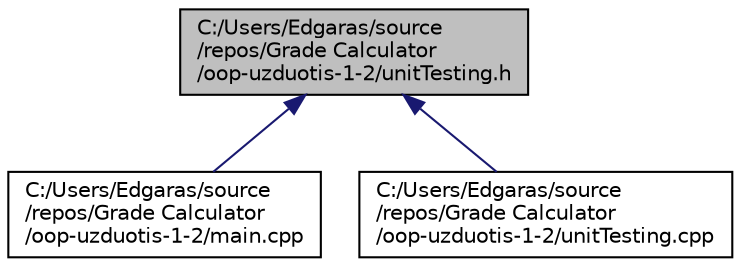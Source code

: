 digraph "C:/Users/Edgaras/source/repos/Grade Calculator/oop-uzduotis-1-2/unitTesting.h"
{
 // LATEX_PDF_SIZE
  edge [fontname="Helvetica",fontsize="10",labelfontname="Helvetica",labelfontsize="10"];
  node [fontname="Helvetica",fontsize="10",shape=record];
  Node1 [label="C:/Users/Edgaras/source\l/repos/Grade Calculator\l/oop-uzduotis-1-2/unitTesting.h",height=0.2,width=0.4,color="black", fillcolor="grey75", style="filled", fontcolor="black",tooltip=" "];
  Node1 -> Node2 [dir="back",color="midnightblue",fontsize="10",style="solid",fontname="Helvetica"];
  Node2 [label="C:/Users/Edgaras/source\l/repos/Grade Calculator\l/oop-uzduotis-1-2/main.cpp",height=0.2,width=0.4,color="black", fillcolor="white", style="filled",URL="$main_8cpp.html",tooltip=" "];
  Node1 -> Node3 [dir="back",color="midnightblue",fontsize="10",style="solid",fontname="Helvetica"];
  Node3 [label="C:/Users/Edgaras/source\l/repos/Grade Calculator\l/oop-uzduotis-1-2/unitTesting.cpp",height=0.2,width=0.4,color="black", fillcolor="white", style="filled",URL="$unit_testing_8cpp.html",tooltip=" "];
}

